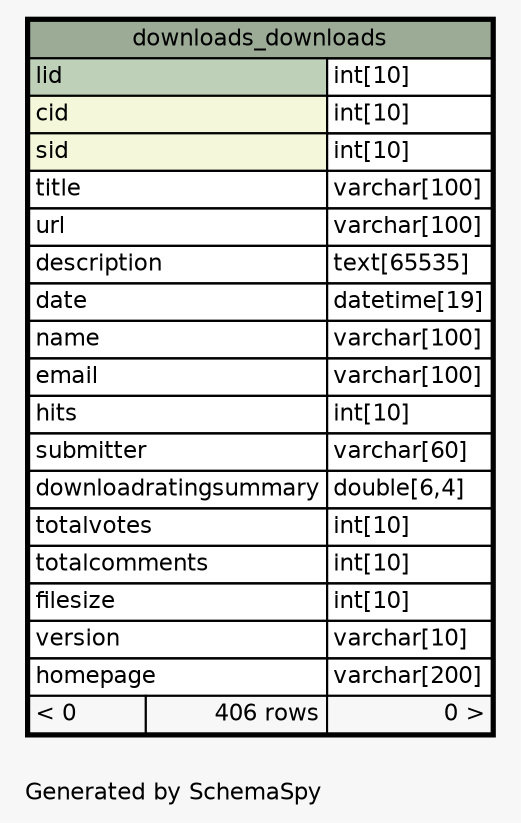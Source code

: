 // dot 2.38.0 on Mac OS X 10.9.4
// SchemaSpy rev 590
digraph "oneDegreeRelationshipsDiagram" {
  graph [
    rankdir="RL"
    bgcolor="#f7f7f7"
    label="\nGenerated by SchemaSpy"
    labeljust="l"
    nodesep="0.18"
    ranksep="0.46"
    fontname="Helvetica"
    fontsize="11"
  ];
  node [
    fontname="Helvetica"
    fontsize="11"
    shape="plaintext"
  ];
  edge [
    arrowsize="0.8"
  ];
  "downloads_downloads" [
    label=<
    <TABLE BORDER="2" CELLBORDER="1" CELLSPACING="0" BGCOLOR="#ffffff">
      <TR><TD COLSPAN="3" BGCOLOR="#9bab96" ALIGN="CENTER">downloads_downloads</TD></TR>
      <TR><TD PORT="lid" COLSPAN="2" BGCOLOR="#bed1b8" ALIGN="LEFT">lid</TD><TD PORT="lid.type" ALIGN="LEFT">int[10]</TD></TR>
      <TR><TD PORT="cid" COLSPAN="2" BGCOLOR="#f4f7da" ALIGN="LEFT">cid</TD><TD PORT="cid.type" ALIGN="LEFT">int[10]</TD></TR>
      <TR><TD PORT="sid" COLSPAN="2" BGCOLOR="#f4f7da" ALIGN="LEFT">sid</TD><TD PORT="sid.type" ALIGN="LEFT">int[10]</TD></TR>
      <TR><TD PORT="title" COLSPAN="2" ALIGN="LEFT">title</TD><TD PORT="title.type" ALIGN="LEFT">varchar[100]</TD></TR>
      <TR><TD PORT="url" COLSPAN="2" ALIGN="LEFT">url</TD><TD PORT="url.type" ALIGN="LEFT">varchar[100]</TD></TR>
      <TR><TD PORT="description" COLSPAN="2" ALIGN="LEFT">description</TD><TD PORT="description.type" ALIGN="LEFT">text[65535]</TD></TR>
      <TR><TD PORT="date" COLSPAN="2" ALIGN="LEFT">date</TD><TD PORT="date.type" ALIGN="LEFT">datetime[19]</TD></TR>
      <TR><TD PORT="name" COLSPAN="2" ALIGN="LEFT">name</TD><TD PORT="name.type" ALIGN="LEFT">varchar[100]</TD></TR>
      <TR><TD PORT="email" COLSPAN="2" ALIGN="LEFT">email</TD><TD PORT="email.type" ALIGN="LEFT">varchar[100]</TD></TR>
      <TR><TD PORT="hits" COLSPAN="2" ALIGN="LEFT">hits</TD><TD PORT="hits.type" ALIGN="LEFT">int[10]</TD></TR>
      <TR><TD PORT="submitter" COLSPAN="2" ALIGN="LEFT">submitter</TD><TD PORT="submitter.type" ALIGN="LEFT">varchar[60]</TD></TR>
      <TR><TD PORT="downloadratingsummary" COLSPAN="2" ALIGN="LEFT">downloadratingsummary</TD><TD PORT="downloadratingsummary.type" ALIGN="LEFT">double[6,4]</TD></TR>
      <TR><TD PORT="totalvotes" COLSPAN="2" ALIGN="LEFT">totalvotes</TD><TD PORT="totalvotes.type" ALIGN="LEFT">int[10]</TD></TR>
      <TR><TD PORT="totalcomments" COLSPAN="2" ALIGN="LEFT">totalcomments</TD><TD PORT="totalcomments.type" ALIGN="LEFT">int[10]</TD></TR>
      <TR><TD PORT="filesize" COLSPAN="2" ALIGN="LEFT">filesize</TD><TD PORT="filesize.type" ALIGN="LEFT">int[10]</TD></TR>
      <TR><TD PORT="version" COLSPAN="2" ALIGN="LEFT">version</TD><TD PORT="version.type" ALIGN="LEFT">varchar[10]</TD></TR>
      <TR><TD PORT="homepage" COLSPAN="2" ALIGN="LEFT">homepage</TD><TD PORT="homepage.type" ALIGN="LEFT">varchar[200]</TD></TR>
      <TR><TD ALIGN="LEFT" BGCOLOR="#f7f7f7">&lt; 0</TD><TD ALIGN="RIGHT" BGCOLOR="#f7f7f7">406 rows</TD><TD ALIGN="RIGHT" BGCOLOR="#f7f7f7">0 &gt;</TD></TR>
    </TABLE>>
    URL="downloads_downloads.html"
    tooltip="downloads_downloads"
  ];
}
